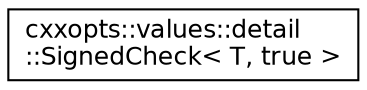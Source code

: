 digraph "Graphical Class Hierarchy"
{
 // INTERACTIVE_SVG=YES
 // LATEX_PDF_SIZE
  edge [fontname="Helvetica",fontsize="12",labelfontname="Helvetica",labelfontsize="12"];
  node [fontname="Helvetica",fontsize="12",shape=record];
  rankdir="LR";
  Node0 [label="cxxopts::values::detail\l::SignedCheck\< T, true \>",height=0.2,width=0.4,color="black", fillcolor="white", style="filled",URL="$a00986.html",tooltip=" "];
}
